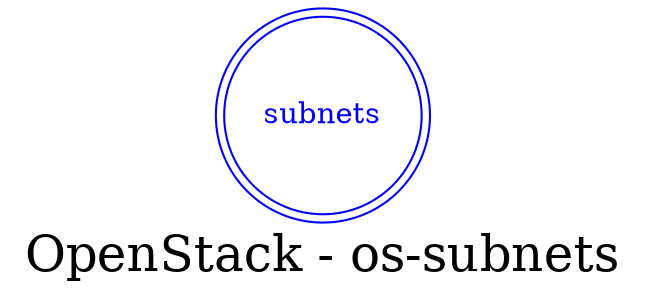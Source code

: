 digraph LexiconGraph {
graph[label="OpenStack - os-subnets", fontsize=24]
splines=true
"subnets" [color=blue, fontcolor=blue, shape=doublecircle]
}
